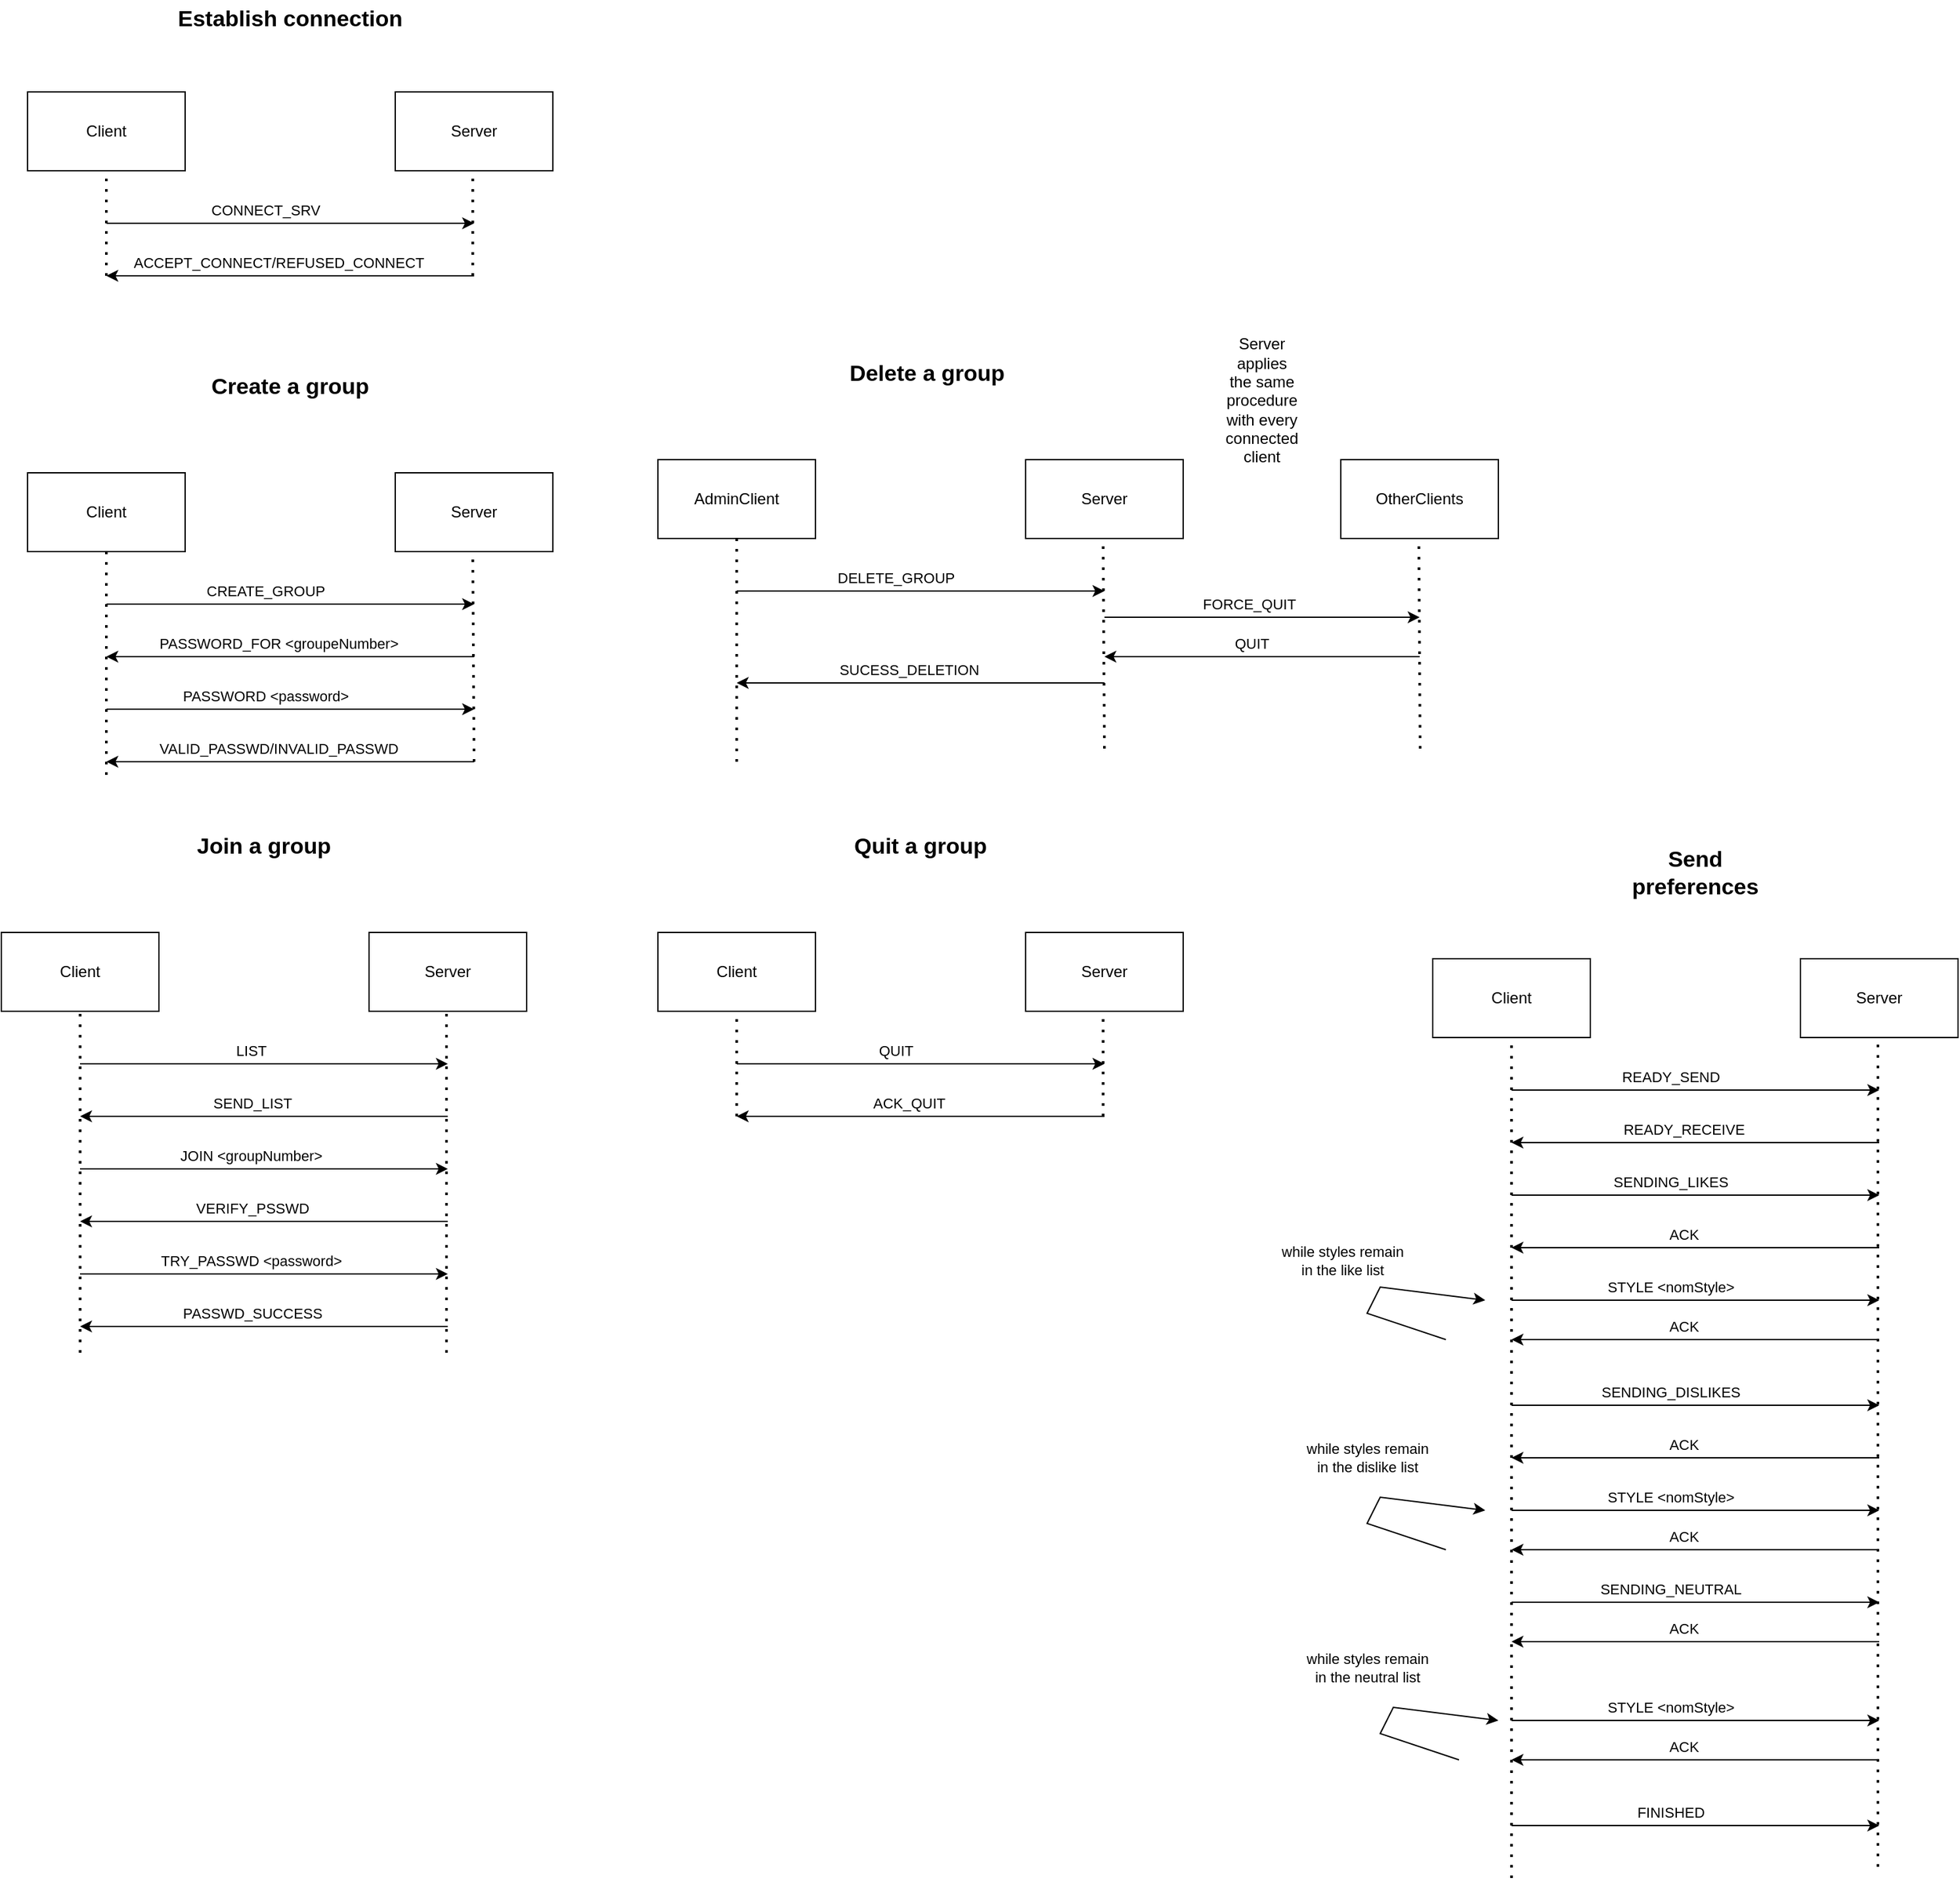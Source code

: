 <mxfile version="22.1.21" type="device">
  <diagram name="Page-1" id="TqQmp37XscL94sLXgx72">
    <mxGraphModel dx="940" dy="506" grid="1" gridSize="10" guides="1" tooltips="1" connect="1" arrows="1" fold="1" page="1" pageScale="1" pageWidth="850" pageHeight="1100" math="0" shadow="0">
      <root>
        <mxCell id="0" />
        <mxCell id="1" parent="0" />
        <mxCell id="dlKroHkG1yGBnzYFyCPW-1" value="Client" style="rounded=0;whiteSpace=wrap;html=1;" parent="1" vertex="1">
          <mxGeometry x="140" y="90" width="120" height="60" as="geometry" />
        </mxCell>
        <mxCell id="dlKroHkG1yGBnzYFyCPW-2" value="Server" style="rounded=0;whiteSpace=wrap;html=1;" parent="1" vertex="1">
          <mxGeometry x="420" y="90" width="120" height="60" as="geometry" />
        </mxCell>
        <mxCell id="dlKroHkG1yGBnzYFyCPW-3" value="" style="endArrow=none;dashed=1;html=1;dashPattern=1 3;strokeWidth=2;rounded=0;entryX=0.5;entryY=1;entryDx=0;entryDy=0;" parent="1" edge="1">
          <mxGeometry width="50" height="50" relative="1" as="geometry">
            <mxPoint x="479" y="230" as="sourcePoint" />
            <mxPoint x="479" y="150" as="targetPoint" />
          </mxGeometry>
        </mxCell>
        <mxCell id="dlKroHkG1yGBnzYFyCPW-4" value="" style="endArrow=none;dashed=1;html=1;dashPattern=1 3;strokeWidth=2;rounded=0;entryX=0.5;entryY=1;entryDx=0;entryDy=0;" parent="1" edge="1">
          <mxGeometry width="50" height="50" relative="1" as="geometry">
            <mxPoint x="200" y="230" as="sourcePoint" />
            <mxPoint x="200" y="150" as="targetPoint" />
          </mxGeometry>
        </mxCell>
        <mxCell id="dlKroHkG1yGBnzYFyCPW-7" value="" style="endArrow=classic;html=1;rounded=0;" parent="1" edge="1">
          <mxGeometry width="50" height="50" relative="1" as="geometry">
            <mxPoint x="200" y="190" as="sourcePoint" />
            <mxPoint x="480" y="190" as="targetPoint" />
          </mxGeometry>
        </mxCell>
        <mxCell id="dlKroHkG1yGBnzYFyCPW-8" value="CONNECT_SRV" style="edgeLabel;html=1;align=center;verticalAlign=middle;resizable=0;points=[];" parent="dlKroHkG1yGBnzYFyCPW-7" vertex="1" connectable="0">
          <mxGeometry x="-0.137" y="3" relative="1" as="geometry">
            <mxPoint y="-7" as="offset" />
          </mxGeometry>
        </mxCell>
        <mxCell id="dlKroHkG1yGBnzYFyCPW-9" value="" style="endArrow=classic;html=1;rounded=0;" parent="1" edge="1">
          <mxGeometry width="50" height="50" relative="1" as="geometry">
            <mxPoint x="480" y="230" as="sourcePoint" />
            <mxPoint x="200" y="230" as="targetPoint" />
          </mxGeometry>
        </mxCell>
        <mxCell id="dlKroHkG1yGBnzYFyCPW-10" value="ACCEPT_CONNECT/REFUSED_CONNECT" style="edgeLabel;html=1;align=center;verticalAlign=middle;resizable=0;points=[];" parent="dlKroHkG1yGBnzYFyCPW-9" vertex="1" connectable="0">
          <mxGeometry x="0.068" relative="1" as="geometry">
            <mxPoint y="-10" as="offset" />
          </mxGeometry>
        </mxCell>
        <mxCell id="dlKroHkG1yGBnzYFyCPW-24" value="&lt;b&gt;&lt;font style=&quot;font-size: 17px;&quot;&gt;Establish connection&lt;/font&gt;&lt;/b&gt;" style="text;html=1;strokeColor=none;fillColor=none;align=center;verticalAlign=middle;whiteSpace=wrap;rounded=0;" parent="1" vertex="1">
          <mxGeometry x="250" y="20" width="180" height="30" as="geometry" />
        </mxCell>
        <mxCell id="dlKroHkG1yGBnzYFyCPW-25" value="Client" style="rounded=0;whiteSpace=wrap;html=1;" parent="1" vertex="1">
          <mxGeometry x="140" y="380" width="120" height="60" as="geometry" />
        </mxCell>
        <mxCell id="dlKroHkG1yGBnzYFyCPW-26" value="Server" style="rounded=0;whiteSpace=wrap;html=1;" parent="1" vertex="1">
          <mxGeometry x="420" y="380" width="120" height="60" as="geometry" />
        </mxCell>
        <mxCell id="dlKroHkG1yGBnzYFyCPW-27" value="" style="endArrow=none;dashed=1;html=1;dashPattern=1 3;strokeWidth=2;rounded=0;entryX=0.5;entryY=1;entryDx=0;entryDy=0;" parent="1" edge="1">
          <mxGeometry width="50" height="50" relative="1" as="geometry">
            <mxPoint x="480" y="600" as="sourcePoint" />
            <mxPoint x="479" y="440" as="targetPoint" />
          </mxGeometry>
        </mxCell>
        <mxCell id="dlKroHkG1yGBnzYFyCPW-28" value="" style="endArrow=none;dashed=1;html=1;dashPattern=1 3;strokeWidth=2;rounded=0;entryX=0.5;entryY=1;entryDx=0;entryDy=0;" parent="1" edge="1">
          <mxGeometry width="50" height="50" relative="1" as="geometry">
            <mxPoint x="200" y="610" as="sourcePoint" />
            <mxPoint x="200" y="440" as="targetPoint" />
          </mxGeometry>
        </mxCell>
        <mxCell id="dlKroHkG1yGBnzYFyCPW-29" value="" style="endArrow=classic;html=1;rounded=0;" parent="1" edge="1">
          <mxGeometry width="50" height="50" relative="1" as="geometry">
            <mxPoint x="200" y="480" as="sourcePoint" />
            <mxPoint x="480" y="480" as="targetPoint" />
          </mxGeometry>
        </mxCell>
        <mxCell id="dlKroHkG1yGBnzYFyCPW-30" value="CREATE_GROUP" style="edgeLabel;html=1;align=center;verticalAlign=middle;resizable=0;points=[];" parent="dlKroHkG1yGBnzYFyCPW-29" vertex="1" connectable="0">
          <mxGeometry x="-0.137" y="3" relative="1" as="geometry">
            <mxPoint y="-7" as="offset" />
          </mxGeometry>
        </mxCell>
        <mxCell id="dlKroHkG1yGBnzYFyCPW-31" value="" style="endArrow=classic;html=1;rounded=0;" parent="1" edge="1">
          <mxGeometry width="50" height="50" relative="1" as="geometry">
            <mxPoint x="480" y="520" as="sourcePoint" />
            <mxPoint x="200" y="520" as="targetPoint" />
          </mxGeometry>
        </mxCell>
        <mxCell id="dlKroHkG1yGBnzYFyCPW-32" value="PASSWORD_FOR &amp;lt;groupeNumber&amp;gt;" style="edgeLabel;html=1;align=center;verticalAlign=middle;resizable=0;points=[];" parent="dlKroHkG1yGBnzYFyCPW-31" vertex="1" connectable="0">
          <mxGeometry x="0.068" relative="1" as="geometry">
            <mxPoint y="-10" as="offset" />
          </mxGeometry>
        </mxCell>
        <mxCell id="dlKroHkG1yGBnzYFyCPW-33" value="&lt;span style=&quot;font-size: 17px;&quot;&gt;&lt;b&gt;Create a group&lt;/b&gt;&lt;/span&gt;" style="text;html=1;strokeColor=none;fillColor=none;align=center;verticalAlign=middle;whiteSpace=wrap;rounded=0;" parent="1" vertex="1">
          <mxGeometry x="270" y="300" width="140" height="30" as="geometry" />
        </mxCell>
        <mxCell id="dlKroHkG1yGBnzYFyCPW-34" value="" style="endArrow=classic;html=1;rounded=0;" parent="1" edge="1">
          <mxGeometry width="50" height="50" relative="1" as="geometry">
            <mxPoint x="200" y="560" as="sourcePoint" />
            <mxPoint x="480" y="560" as="targetPoint" />
          </mxGeometry>
        </mxCell>
        <mxCell id="dlKroHkG1yGBnzYFyCPW-35" value="PASSWORD &amp;lt;password&amp;gt;" style="edgeLabel;html=1;align=center;verticalAlign=middle;resizable=0;points=[];" parent="dlKroHkG1yGBnzYFyCPW-34" vertex="1" connectable="0">
          <mxGeometry x="-0.137" y="3" relative="1" as="geometry">
            <mxPoint y="-7" as="offset" />
          </mxGeometry>
        </mxCell>
        <mxCell id="dlKroHkG1yGBnzYFyCPW-36" value="" style="endArrow=classic;html=1;rounded=0;" parent="1" edge="1">
          <mxGeometry width="50" height="50" relative="1" as="geometry">
            <mxPoint x="480" y="600" as="sourcePoint" />
            <mxPoint x="200" y="600" as="targetPoint" />
          </mxGeometry>
        </mxCell>
        <mxCell id="dlKroHkG1yGBnzYFyCPW-37" value="VALID_PASSWD/INVALID_PASSWD" style="edgeLabel;html=1;align=center;verticalAlign=middle;resizable=0;points=[];" parent="dlKroHkG1yGBnzYFyCPW-36" vertex="1" connectable="0">
          <mxGeometry x="0.068" relative="1" as="geometry">
            <mxPoint y="-10" as="offset" />
          </mxGeometry>
        </mxCell>
        <mxCell id="dlKroHkG1yGBnzYFyCPW-42" value="&lt;span style=&quot;font-size: 17px;&quot;&gt;&lt;b&gt;Delete a group&lt;/b&gt;&lt;/span&gt;" style="text;html=1;strokeColor=none;fillColor=none;align=center;verticalAlign=middle;whiteSpace=wrap;rounded=0;" parent="1" vertex="1">
          <mxGeometry x="760" y="290" width="130" height="30" as="geometry" />
        </mxCell>
        <mxCell id="dlKroHkG1yGBnzYFyCPW-43" value="AdminClient" style="rounded=0;whiteSpace=wrap;html=1;" parent="1" vertex="1">
          <mxGeometry x="620" y="370" width="120" height="60" as="geometry" />
        </mxCell>
        <mxCell id="dlKroHkG1yGBnzYFyCPW-44" value="Server" style="rounded=0;whiteSpace=wrap;html=1;" parent="1" vertex="1">
          <mxGeometry x="900" y="370" width="120" height="60" as="geometry" />
        </mxCell>
        <mxCell id="dlKroHkG1yGBnzYFyCPW-45" value="" style="endArrow=none;dashed=1;html=1;dashPattern=1 3;strokeWidth=2;rounded=0;entryX=0.5;entryY=1;entryDx=0;entryDy=0;" parent="1" edge="1">
          <mxGeometry width="50" height="50" relative="1" as="geometry">
            <mxPoint x="960" y="590" as="sourcePoint" />
            <mxPoint x="959" y="430" as="targetPoint" />
          </mxGeometry>
        </mxCell>
        <mxCell id="dlKroHkG1yGBnzYFyCPW-46" value="" style="endArrow=none;dashed=1;html=1;dashPattern=1 3;strokeWidth=2;rounded=0;entryX=0.5;entryY=1;entryDx=0;entryDy=0;" parent="1" edge="1">
          <mxGeometry width="50" height="50" relative="1" as="geometry">
            <mxPoint x="680" y="600" as="sourcePoint" />
            <mxPoint x="680" y="430" as="targetPoint" />
          </mxGeometry>
        </mxCell>
        <mxCell id="dlKroHkG1yGBnzYFyCPW-47" value="" style="endArrow=classic;html=1;rounded=0;" parent="1" edge="1">
          <mxGeometry width="50" height="50" relative="1" as="geometry">
            <mxPoint x="680" y="470" as="sourcePoint" />
            <mxPoint x="960" y="470" as="targetPoint" />
          </mxGeometry>
        </mxCell>
        <mxCell id="dlKroHkG1yGBnzYFyCPW-48" value="DELETE_GROUP" style="edgeLabel;html=1;align=center;verticalAlign=middle;resizable=0;points=[];" parent="dlKroHkG1yGBnzYFyCPW-47" vertex="1" connectable="0">
          <mxGeometry x="-0.137" y="3" relative="1" as="geometry">
            <mxPoint y="-7" as="offset" />
          </mxGeometry>
        </mxCell>
        <mxCell id="dlKroHkG1yGBnzYFyCPW-49" value="" style="endArrow=classic;html=1;rounded=0;" parent="1" edge="1">
          <mxGeometry width="50" height="50" relative="1" as="geometry">
            <mxPoint x="960" y="540" as="sourcePoint" />
            <mxPoint x="680" y="540" as="targetPoint" />
          </mxGeometry>
        </mxCell>
        <mxCell id="dlKroHkG1yGBnzYFyCPW-50" value="SUCESS_DELETION" style="edgeLabel;html=1;align=center;verticalAlign=middle;resizable=0;points=[];" parent="dlKroHkG1yGBnzYFyCPW-49" vertex="1" connectable="0">
          <mxGeometry x="0.068" relative="1" as="geometry">
            <mxPoint y="-10" as="offset" />
          </mxGeometry>
        </mxCell>
        <mxCell id="dlKroHkG1yGBnzYFyCPW-55" value="OtherClients" style="rounded=0;whiteSpace=wrap;html=1;" parent="1" vertex="1">
          <mxGeometry x="1140" y="370" width="120" height="60" as="geometry" />
        </mxCell>
        <mxCell id="dlKroHkG1yGBnzYFyCPW-56" value="" style="endArrow=classic;html=1;rounded=0;" parent="1" edge="1">
          <mxGeometry width="50" height="50" relative="1" as="geometry">
            <mxPoint x="960" y="490" as="sourcePoint" />
            <mxPoint x="1200" y="490" as="targetPoint" />
          </mxGeometry>
        </mxCell>
        <mxCell id="dlKroHkG1yGBnzYFyCPW-57" value="FORCE_QUIT" style="edgeLabel;html=1;align=center;verticalAlign=middle;resizable=0;points=[];" parent="dlKroHkG1yGBnzYFyCPW-56" vertex="1" connectable="0">
          <mxGeometry x="-0.137" y="3" relative="1" as="geometry">
            <mxPoint x="6" y="-7" as="offset" />
          </mxGeometry>
        </mxCell>
        <mxCell id="dlKroHkG1yGBnzYFyCPW-58" value="" style="endArrow=none;dashed=1;html=1;dashPattern=1 3;strokeWidth=2;rounded=0;entryX=0.5;entryY=1;entryDx=0;entryDy=0;" parent="1" edge="1">
          <mxGeometry width="50" height="50" relative="1" as="geometry">
            <mxPoint x="1200.41" y="590" as="sourcePoint" />
            <mxPoint x="1199.41" y="430" as="targetPoint" />
          </mxGeometry>
        </mxCell>
        <mxCell id="dlKroHkG1yGBnzYFyCPW-59" value="Server applies the same procedure with every connected client" style="text;html=1;strokeColor=none;fillColor=none;align=center;verticalAlign=middle;whiteSpace=wrap;rounded=0;" parent="1" vertex="1">
          <mxGeometry x="1050" y="310" width="60" height="30" as="geometry" />
        </mxCell>
        <mxCell id="dlKroHkG1yGBnzYFyCPW-60" value="" style="endArrow=classic;html=1;rounded=0;" parent="1" edge="1">
          <mxGeometry width="50" height="50" relative="1" as="geometry">
            <mxPoint x="1200" y="520" as="sourcePoint" />
            <mxPoint x="960" y="520" as="targetPoint" />
          </mxGeometry>
        </mxCell>
        <mxCell id="dlKroHkG1yGBnzYFyCPW-61" value="QUIT" style="edgeLabel;html=1;align=center;verticalAlign=middle;resizable=0;points=[];" parent="dlKroHkG1yGBnzYFyCPW-60" vertex="1" connectable="0">
          <mxGeometry x="0.068" relative="1" as="geometry">
            <mxPoint y="-10" as="offset" />
          </mxGeometry>
        </mxCell>
        <mxCell id="TttNIth37TRzaQh2t6SW-1" value="Client" style="rounded=0;whiteSpace=wrap;html=1;" parent="1" vertex="1">
          <mxGeometry x="120" y="730" width="120" height="60" as="geometry" />
        </mxCell>
        <mxCell id="TttNIth37TRzaQh2t6SW-2" value="Server" style="rounded=0;whiteSpace=wrap;html=1;" parent="1" vertex="1">
          <mxGeometry x="400" y="730" width="120" height="60" as="geometry" />
        </mxCell>
        <mxCell id="TttNIth37TRzaQh2t6SW-3" value="" style="endArrow=none;dashed=1;html=1;dashPattern=1 3;strokeWidth=2;rounded=0;entryX=0.5;entryY=1;entryDx=0;entryDy=0;" parent="1" edge="1">
          <mxGeometry width="50" height="50" relative="1" as="geometry">
            <mxPoint x="459" y="1050" as="sourcePoint" />
            <mxPoint x="459" y="790" as="targetPoint" />
          </mxGeometry>
        </mxCell>
        <mxCell id="TttNIth37TRzaQh2t6SW-4" value="" style="endArrow=none;dashed=1;html=1;dashPattern=1 3;strokeWidth=2;rounded=0;entryX=0.5;entryY=1;entryDx=0;entryDy=0;" parent="1" edge="1">
          <mxGeometry width="50" height="50" relative="1" as="geometry">
            <mxPoint x="180" y="1050" as="sourcePoint" />
            <mxPoint x="180" y="790" as="targetPoint" />
          </mxGeometry>
        </mxCell>
        <mxCell id="TttNIth37TRzaQh2t6SW-5" value="" style="endArrow=classic;html=1;rounded=0;" parent="1" edge="1">
          <mxGeometry width="50" height="50" relative="1" as="geometry">
            <mxPoint x="180" y="830" as="sourcePoint" />
            <mxPoint x="460" y="830" as="targetPoint" />
          </mxGeometry>
        </mxCell>
        <mxCell id="TttNIth37TRzaQh2t6SW-6" value="LIST" style="edgeLabel;html=1;align=center;verticalAlign=middle;resizable=0;points=[];" parent="TttNIth37TRzaQh2t6SW-5" vertex="1" connectable="0">
          <mxGeometry x="-0.137" y="3" relative="1" as="geometry">
            <mxPoint x="9" y="-7" as="offset" />
          </mxGeometry>
        </mxCell>
        <mxCell id="TttNIth37TRzaQh2t6SW-7" value="" style="endArrow=classic;html=1;rounded=0;" parent="1" edge="1">
          <mxGeometry width="50" height="50" relative="1" as="geometry">
            <mxPoint x="460" y="870" as="sourcePoint" />
            <mxPoint x="180" y="870" as="targetPoint" />
          </mxGeometry>
        </mxCell>
        <mxCell id="TttNIth37TRzaQh2t6SW-8" value="SEND_LIST" style="edgeLabel;html=1;align=center;verticalAlign=middle;resizable=0;points=[];" parent="TttNIth37TRzaQh2t6SW-7" vertex="1" connectable="0">
          <mxGeometry x="0.068" relative="1" as="geometry">
            <mxPoint y="-10" as="offset" />
          </mxGeometry>
        </mxCell>
        <mxCell id="TttNIth37TRzaQh2t6SW-9" value="&lt;span style=&quot;font-size: 17px;&quot;&gt;&lt;b&gt;Join a group&lt;/b&gt;&lt;/span&gt;" style="text;html=1;strokeColor=none;fillColor=none;align=center;verticalAlign=middle;whiteSpace=wrap;rounded=0;" parent="1" vertex="1">
          <mxGeometry x="250" y="650" width="140" height="30" as="geometry" />
        </mxCell>
        <mxCell id="TttNIth37TRzaQh2t6SW-14" value="" style="endArrow=classic;html=1;rounded=0;" parent="1" edge="1">
          <mxGeometry width="50" height="50" relative="1" as="geometry">
            <mxPoint x="180" y="910" as="sourcePoint" />
            <mxPoint x="460" y="910" as="targetPoint" />
          </mxGeometry>
        </mxCell>
        <mxCell id="TttNIth37TRzaQh2t6SW-15" value="JOIN &amp;lt;groupNumber&amp;gt;" style="edgeLabel;html=1;align=center;verticalAlign=middle;resizable=0;points=[];" parent="TttNIth37TRzaQh2t6SW-14" vertex="1" connectable="0">
          <mxGeometry x="-0.137" y="3" relative="1" as="geometry">
            <mxPoint x="9" y="-7" as="offset" />
          </mxGeometry>
        </mxCell>
        <mxCell id="TttNIth37TRzaQh2t6SW-16" value="" style="endArrow=classic;html=1;rounded=0;" parent="1" edge="1">
          <mxGeometry width="50" height="50" relative="1" as="geometry">
            <mxPoint x="460" y="950" as="sourcePoint" />
            <mxPoint x="180" y="950" as="targetPoint" />
          </mxGeometry>
        </mxCell>
        <mxCell id="TttNIth37TRzaQh2t6SW-17" value="VERIFY_PSSWD" style="edgeLabel;html=1;align=center;verticalAlign=middle;resizable=0;points=[];" parent="TttNIth37TRzaQh2t6SW-16" vertex="1" connectable="0">
          <mxGeometry x="0.068" relative="1" as="geometry">
            <mxPoint y="-10" as="offset" />
          </mxGeometry>
        </mxCell>
        <mxCell id="TttNIth37TRzaQh2t6SW-18" value="" style="endArrow=classic;html=1;rounded=0;" parent="1" edge="1">
          <mxGeometry width="50" height="50" relative="1" as="geometry">
            <mxPoint x="180" y="990" as="sourcePoint" />
            <mxPoint x="460" y="990" as="targetPoint" />
          </mxGeometry>
        </mxCell>
        <mxCell id="TttNIth37TRzaQh2t6SW-19" value="TRY_PASSWD &amp;lt;password&amp;gt;" style="edgeLabel;html=1;align=center;verticalAlign=middle;resizable=0;points=[];" parent="TttNIth37TRzaQh2t6SW-18" vertex="1" connectable="0">
          <mxGeometry x="-0.137" y="3" relative="1" as="geometry">
            <mxPoint x="9" y="-7" as="offset" />
          </mxGeometry>
        </mxCell>
        <mxCell id="TttNIth37TRzaQh2t6SW-20" value="" style="endArrow=classic;html=1;rounded=0;" parent="1" edge="1">
          <mxGeometry width="50" height="50" relative="1" as="geometry">
            <mxPoint x="460" y="1030" as="sourcePoint" />
            <mxPoint x="180" y="1030" as="targetPoint" />
          </mxGeometry>
        </mxCell>
        <mxCell id="TttNIth37TRzaQh2t6SW-21" value="PASSWD_SUCCESS" style="edgeLabel;html=1;align=center;verticalAlign=middle;resizable=0;points=[];" parent="TttNIth37TRzaQh2t6SW-20" vertex="1" connectable="0">
          <mxGeometry x="0.068" relative="1" as="geometry">
            <mxPoint y="-10" as="offset" />
          </mxGeometry>
        </mxCell>
        <mxCell id="TttNIth37TRzaQh2t6SW-22" value="&lt;span style=&quot;font-size: 17px;&quot;&gt;&lt;b&gt;Quit a group&lt;/b&gt;&lt;/span&gt;" style="text;html=1;strokeColor=none;fillColor=none;align=center;verticalAlign=middle;whiteSpace=wrap;rounded=0;" parent="1" vertex="1">
          <mxGeometry x="750" y="650" width="140" height="30" as="geometry" />
        </mxCell>
        <mxCell id="TttNIth37TRzaQh2t6SW-24" value="Client" style="rounded=0;whiteSpace=wrap;html=1;" parent="1" vertex="1">
          <mxGeometry x="620" y="730" width="120" height="60" as="geometry" />
        </mxCell>
        <mxCell id="TttNIth37TRzaQh2t6SW-25" value="Server" style="rounded=0;whiteSpace=wrap;html=1;" parent="1" vertex="1">
          <mxGeometry x="900" y="730" width="120" height="60" as="geometry" />
        </mxCell>
        <mxCell id="TttNIth37TRzaQh2t6SW-26" value="" style="endArrow=none;dashed=1;html=1;dashPattern=1 3;strokeWidth=2;rounded=0;entryX=0.5;entryY=1;entryDx=0;entryDy=0;" parent="1" edge="1">
          <mxGeometry width="50" height="50" relative="1" as="geometry">
            <mxPoint x="959" y="870" as="sourcePoint" />
            <mxPoint x="959" y="790" as="targetPoint" />
          </mxGeometry>
        </mxCell>
        <mxCell id="TttNIth37TRzaQh2t6SW-27" value="" style="endArrow=none;dashed=1;html=1;dashPattern=1 3;strokeWidth=2;rounded=0;entryX=0.5;entryY=1;entryDx=0;entryDy=0;" parent="1" edge="1">
          <mxGeometry width="50" height="50" relative="1" as="geometry">
            <mxPoint x="680" y="870" as="sourcePoint" />
            <mxPoint x="680" y="790" as="targetPoint" />
          </mxGeometry>
        </mxCell>
        <mxCell id="TttNIth37TRzaQh2t6SW-28" value="" style="endArrow=classic;html=1;rounded=0;" parent="1" edge="1">
          <mxGeometry width="50" height="50" relative="1" as="geometry">
            <mxPoint x="680" y="830" as="sourcePoint" />
            <mxPoint x="960" y="830" as="targetPoint" />
          </mxGeometry>
        </mxCell>
        <mxCell id="TttNIth37TRzaQh2t6SW-29" value="QUIT" style="edgeLabel;html=1;align=center;verticalAlign=middle;resizable=0;points=[];" parent="TttNIth37TRzaQh2t6SW-28" vertex="1" connectable="0">
          <mxGeometry x="-0.137" y="3" relative="1" as="geometry">
            <mxPoint y="-7" as="offset" />
          </mxGeometry>
        </mxCell>
        <mxCell id="TttNIth37TRzaQh2t6SW-30" value="" style="endArrow=classic;html=1;rounded=0;" parent="1" edge="1">
          <mxGeometry width="50" height="50" relative="1" as="geometry">
            <mxPoint x="960" y="870" as="sourcePoint" />
            <mxPoint x="680" y="870" as="targetPoint" />
          </mxGeometry>
        </mxCell>
        <mxCell id="TttNIth37TRzaQh2t6SW-31" value="ACK_QUIT" style="edgeLabel;html=1;align=center;verticalAlign=middle;resizable=0;points=[];" parent="TttNIth37TRzaQh2t6SW-30" vertex="1" connectable="0">
          <mxGeometry x="0.068" relative="1" as="geometry">
            <mxPoint y="-10" as="offset" />
          </mxGeometry>
        </mxCell>
        <mxCell id="y4ZHhCzK0VizVthK8rWc-1" value="&lt;span style=&quot;font-size: 17px;&quot;&gt;&lt;b&gt;Send preferences&lt;/b&gt;&lt;/span&gt;" style="text;html=1;strokeColor=none;fillColor=none;align=center;verticalAlign=middle;whiteSpace=wrap;rounded=0;" parent="1" vertex="1">
          <mxGeometry x="1340" y="670" width="140" height="30" as="geometry" />
        </mxCell>
        <mxCell id="y4ZHhCzK0VizVthK8rWc-2" value="Client" style="rounded=0;whiteSpace=wrap;html=1;" parent="1" vertex="1">
          <mxGeometry x="1210" y="750" width="120" height="60" as="geometry" />
        </mxCell>
        <mxCell id="y4ZHhCzK0VizVthK8rWc-3" value="Server" style="rounded=0;whiteSpace=wrap;html=1;" parent="1" vertex="1">
          <mxGeometry x="1490" y="750" width="120" height="60" as="geometry" />
        </mxCell>
        <mxCell id="y4ZHhCzK0VizVthK8rWc-4" value="" style="endArrow=none;dashed=1;html=1;dashPattern=1 3;strokeWidth=2;rounded=0;entryX=0.5;entryY=1;entryDx=0;entryDy=0;" parent="1" edge="1">
          <mxGeometry width="50" height="50" relative="1" as="geometry">
            <mxPoint x="1549" y="1441.333" as="sourcePoint" />
            <mxPoint x="1549" y="810" as="targetPoint" />
          </mxGeometry>
        </mxCell>
        <mxCell id="y4ZHhCzK0VizVthK8rWc-5" value="" style="endArrow=none;dashed=1;html=1;dashPattern=1 3;strokeWidth=2;rounded=0;entryX=0.5;entryY=1;entryDx=0;entryDy=0;" parent="1" edge="1">
          <mxGeometry width="50" height="50" relative="1" as="geometry">
            <mxPoint x="1270" y="1450" as="sourcePoint" />
            <mxPoint x="1270" y="810" as="targetPoint" />
          </mxGeometry>
        </mxCell>
        <mxCell id="y4ZHhCzK0VizVthK8rWc-6" value="" style="endArrow=classic;html=1;rounded=0;" parent="1" edge="1">
          <mxGeometry width="50" height="50" relative="1" as="geometry">
            <mxPoint x="1270" y="850" as="sourcePoint" />
            <mxPoint x="1550" y="850" as="targetPoint" />
          </mxGeometry>
        </mxCell>
        <mxCell id="y4ZHhCzK0VizVthK8rWc-7" value="READY_SEND" style="edgeLabel;html=1;align=center;verticalAlign=middle;resizable=0;points=[];" parent="y4ZHhCzK0VizVthK8rWc-6" vertex="1" connectable="0">
          <mxGeometry x="-0.137" y="3" relative="1" as="geometry">
            <mxPoint y="-7" as="offset" />
          </mxGeometry>
        </mxCell>
        <mxCell id="y4ZHhCzK0VizVthK8rWc-8" value="" style="endArrow=classic;html=1;rounded=0;" parent="1" edge="1">
          <mxGeometry width="50" height="50" relative="1" as="geometry">
            <mxPoint x="1550" y="890" as="sourcePoint" />
            <mxPoint x="1270" y="890" as="targetPoint" />
          </mxGeometry>
        </mxCell>
        <mxCell id="y4ZHhCzK0VizVthK8rWc-9" value="READY_RECEIVE" style="edgeLabel;html=1;align=center;verticalAlign=middle;resizable=0;points=[];" parent="y4ZHhCzK0VizVthK8rWc-8" vertex="1" connectable="0">
          <mxGeometry x="0.068" relative="1" as="geometry">
            <mxPoint y="-10" as="offset" />
          </mxGeometry>
        </mxCell>
        <mxCell id="y4ZHhCzK0VizVthK8rWc-10" value="" style="endArrow=classic;html=1;rounded=0;" parent="1" edge="1">
          <mxGeometry width="50" height="50" relative="1" as="geometry">
            <mxPoint x="1270" y="930" as="sourcePoint" />
            <mxPoint x="1550" y="930" as="targetPoint" />
          </mxGeometry>
        </mxCell>
        <mxCell id="y4ZHhCzK0VizVthK8rWc-11" value="SENDING_LIKES" style="edgeLabel;html=1;align=center;verticalAlign=middle;resizable=0;points=[];" parent="y4ZHhCzK0VizVthK8rWc-10" vertex="1" connectable="0">
          <mxGeometry x="-0.137" y="3" relative="1" as="geometry">
            <mxPoint y="-7" as="offset" />
          </mxGeometry>
        </mxCell>
        <mxCell id="y4ZHhCzK0VizVthK8rWc-12" value="" style="endArrow=classic;html=1;rounded=0;" parent="1" edge="1">
          <mxGeometry width="50" height="50" relative="1" as="geometry">
            <mxPoint x="1550" y="970" as="sourcePoint" />
            <mxPoint x="1270" y="970" as="targetPoint" />
          </mxGeometry>
        </mxCell>
        <mxCell id="y4ZHhCzK0VizVthK8rWc-13" value="ACK" style="edgeLabel;html=1;align=center;verticalAlign=middle;resizable=0;points=[];" parent="y4ZHhCzK0VizVthK8rWc-12" vertex="1" connectable="0">
          <mxGeometry x="0.068" relative="1" as="geometry">
            <mxPoint y="-10" as="offset" />
          </mxGeometry>
        </mxCell>
        <mxCell id="y4ZHhCzK0VizVthK8rWc-14" value="" style="endArrow=classic;html=1;rounded=0;" parent="1" edge="1">
          <mxGeometry width="50" height="50" relative="1" as="geometry">
            <mxPoint x="1270" y="1010" as="sourcePoint" />
            <mxPoint x="1550" y="1010" as="targetPoint" />
          </mxGeometry>
        </mxCell>
        <mxCell id="y4ZHhCzK0VizVthK8rWc-15" value="STYLE &amp;lt;nomStyle&amp;gt;" style="edgeLabel;html=1;align=center;verticalAlign=middle;resizable=0;points=[];" parent="y4ZHhCzK0VizVthK8rWc-14" vertex="1" connectable="0">
          <mxGeometry x="-0.137" y="3" relative="1" as="geometry">
            <mxPoint y="-7" as="offset" />
          </mxGeometry>
        </mxCell>
        <mxCell id="y4ZHhCzK0VizVthK8rWc-16" value="" style="endArrow=classic;html=1;rounded=0;" parent="1" edge="1">
          <mxGeometry width="50" height="50" relative="1" as="geometry">
            <mxPoint x="1550" y="1040" as="sourcePoint" />
            <mxPoint x="1270" y="1040" as="targetPoint" />
          </mxGeometry>
        </mxCell>
        <mxCell id="y4ZHhCzK0VizVthK8rWc-17" value="ACK" style="edgeLabel;html=1;align=center;verticalAlign=middle;resizable=0;points=[];" parent="y4ZHhCzK0VizVthK8rWc-16" vertex="1" connectable="0">
          <mxGeometry x="0.068" relative="1" as="geometry">
            <mxPoint y="-10" as="offset" />
          </mxGeometry>
        </mxCell>
        <mxCell id="y4ZHhCzK0VizVthK8rWc-18" value="" style="endArrow=classic;html=1;rounded=0;" parent="1" edge="1">
          <mxGeometry width="50" height="50" relative="1" as="geometry">
            <mxPoint x="1220" y="1040" as="sourcePoint" />
            <mxPoint x="1250" y="1010" as="targetPoint" />
            <Array as="points">
              <mxPoint x="1160" y="1020" />
              <mxPoint x="1170" y="1000" />
            </Array>
          </mxGeometry>
        </mxCell>
        <mxCell id="AgUG6jtJD3DK0dnjVH5b-1" value="while styles remain&lt;br&gt;in the like list" style="edgeLabel;html=1;align=center;verticalAlign=middle;resizable=0;points=[];" vertex="1" connectable="0" parent="y4ZHhCzK0VizVthK8rWc-18">
          <mxGeometry x="-0.068" y="2" relative="1" as="geometry">
            <mxPoint x="-24" y="-27" as="offset" />
          </mxGeometry>
        </mxCell>
        <mxCell id="y4ZHhCzK0VizVthK8rWc-19" value="" style="endArrow=classic;html=1;rounded=0;" parent="1" edge="1">
          <mxGeometry width="50" height="50" relative="1" as="geometry">
            <mxPoint x="1270" y="1090" as="sourcePoint" />
            <mxPoint x="1550" y="1090" as="targetPoint" />
          </mxGeometry>
        </mxCell>
        <mxCell id="y4ZHhCzK0VizVthK8rWc-20" value="SENDING_DISLIKES" style="edgeLabel;html=1;align=center;verticalAlign=middle;resizable=0;points=[];" parent="y4ZHhCzK0VizVthK8rWc-19" vertex="1" connectable="0">
          <mxGeometry x="-0.137" y="3" relative="1" as="geometry">
            <mxPoint y="-7" as="offset" />
          </mxGeometry>
        </mxCell>
        <mxCell id="y4ZHhCzK0VizVthK8rWc-21" value="" style="endArrow=classic;html=1;rounded=0;" parent="1" edge="1">
          <mxGeometry width="50" height="50" relative="1" as="geometry">
            <mxPoint x="1550" y="1130" as="sourcePoint" />
            <mxPoint x="1270" y="1130" as="targetPoint" />
          </mxGeometry>
        </mxCell>
        <mxCell id="y4ZHhCzK0VizVthK8rWc-22" value="ACK" style="edgeLabel;html=1;align=center;verticalAlign=middle;resizable=0;points=[];" parent="y4ZHhCzK0VizVthK8rWc-21" vertex="1" connectable="0">
          <mxGeometry x="0.068" relative="1" as="geometry">
            <mxPoint y="-10" as="offset" />
          </mxGeometry>
        </mxCell>
        <mxCell id="y4ZHhCzK0VizVthK8rWc-23" value="" style="endArrow=classic;html=1;rounded=0;" parent="1" edge="1">
          <mxGeometry width="50" height="50" relative="1" as="geometry">
            <mxPoint x="1270" y="1170" as="sourcePoint" />
            <mxPoint x="1550" y="1170" as="targetPoint" />
          </mxGeometry>
        </mxCell>
        <mxCell id="y4ZHhCzK0VizVthK8rWc-24" value="STYLE &amp;lt;nomStyle&amp;gt;" style="edgeLabel;html=1;align=center;verticalAlign=middle;resizable=0;points=[];" parent="y4ZHhCzK0VizVthK8rWc-23" vertex="1" connectable="0">
          <mxGeometry x="-0.137" y="3" relative="1" as="geometry">
            <mxPoint y="-7" as="offset" />
          </mxGeometry>
        </mxCell>
        <mxCell id="y4ZHhCzK0VizVthK8rWc-25" value="" style="endArrow=classic;html=1;rounded=0;" parent="1" edge="1">
          <mxGeometry width="50" height="50" relative="1" as="geometry">
            <mxPoint x="1550" y="1200" as="sourcePoint" />
            <mxPoint x="1270" y="1200" as="targetPoint" />
          </mxGeometry>
        </mxCell>
        <mxCell id="y4ZHhCzK0VizVthK8rWc-26" value="ACK" style="edgeLabel;html=1;align=center;verticalAlign=middle;resizable=0;points=[];" parent="y4ZHhCzK0VizVthK8rWc-25" vertex="1" connectable="0">
          <mxGeometry x="0.068" relative="1" as="geometry">
            <mxPoint y="-10" as="offset" />
          </mxGeometry>
        </mxCell>
        <mxCell id="y4ZHhCzK0VizVthK8rWc-27" value="" style="endArrow=classic;html=1;rounded=0;" parent="1" edge="1">
          <mxGeometry width="50" height="50" relative="1" as="geometry">
            <mxPoint x="1220" y="1200" as="sourcePoint" />
            <mxPoint x="1250" y="1170" as="targetPoint" />
            <Array as="points">
              <mxPoint x="1160" y="1180" />
              <mxPoint x="1170" y="1160" />
            </Array>
          </mxGeometry>
        </mxCell>
        <mxCell id="y4ZHhCzK0VizVthK8rWc-28" value="" style="endArrow=classic;html=1;rounded=0;" parent="1" edge="1">
          <mxGeometry width="50" height="50" relative="1" as="geometry">
            <mxPoint x="1270" y="1240" as="sourcePoint" />
            <mxPoint x="1550" y="1240" as="targetPoint" />
          </mxGeometry>
        </mxCell>
        <mxCell id="y4ZHhCzK0VizVthK8rWc-29" value="SENDING_NEUTRAL" style="edgeLabel;html=1;align=center;verticalAlign=middle;resizable=0;points=[];" parent="y4ZHhCzK0VizVthK8rWc-28" vertex="1" connectable="0">
          <mxGeometry x="-0.137" y="3" relative="1" as="geometry">
            <mxPoint y="-7" as="offset" />
          </mxGeometry>
        </mxCell>
        <mxCell id="y4ZHhCzK0VizVthK8rWc-30" value="" style="endArrow=classic;html=1;rounded=0;" parent="1" edge="1">
          <mxGeometry width="50" height="50" relative="1" as="geometry">
            <mxPoint x="1550" y="1270" as="sourcePoint" />
            <mxPoint x="1270" y="1270" as="targetPoint" />
          </mxGeometry>
        </mxCell>
        <mxCell id="y4ZHhCzK0VizVthK8rWc-31" value="ACK" style="edgeLabel;html=1;align=center;verticalAlign=middle;resizable=0;points=[];" parent="y4ZHhCzK0VizVthK8rWc-30" vertex="1" connectable="0">
          <mxGeometry x="0.068" relative="1" as="geometry">
            <mxPoint y="-10" as="offset" />
          </mxGeometry>
        </mxCell>
        <mxCell id="y4ZHhCzK0VizVthK8rWc-32" value="" style="endArrow=classic;html=1;rounded=0;" parent="1" edge="1">
          <mxGeometry width="50" height="50" relative="1" as="geometry">
            <mxPoint x="1270" y="1330" as="sourcePoint" />
            <mxPoint x="1550" y="1330" as="targetPoint" />
          </mxGeometry>
        </mxCell>
        <mxCell id="y4ZHhCzK0VizVthK8rWc-33" value="STYLE &amp;lt;nomStyle&amp;gt;" style="edgeLabel;html=1;align=center;verticalAlign=middle;resizable=0;points=[];" parent="y4ZHhCzK0VizVthK8rWc-32" vertex="1" connectable="0">
          <mxGeometry x="-0.137" y="3" relative="1" as="geometry">
            <mxPoint y="-7" as="offset" />
          </mxGeometry>
        </mxCell>
        <mxCell id="y4ZHhCzK0VizVthK8rWc-34" value="" style="endArrow=classic;html=1;rounded=0;" parent="1" edge="1">
          <mxGeometry width="50" height="50" relative="1" as="geometry">
            <mxPoint x="1550" y="1360" as="sourcePoint" />
            <mxPoint x="1270" y="1360" as="targetPoint" />
          </mxGeometry>
        </mxCell>
        <mxCell id="y4ZHhCzK0VizVthK8rWc-35" value="ACK" style="edgeLabel;html=1;align=center;verticalAlign=middle;resizable=0;points=[];" parent="y4ZHhCzK0VizVthK8rWc-34" vertex="1" connectable="0">
          <mxGeometry x="0.068" relative="1" as="geometry">
            <mxPoint y="-10" as="offset" />
          </mxGeometry>
        </mxCell>
        <mxCell id="y4ZHhCzK0VizVthK8rWc-36" value="" style="endArrow=classic;html=1;rounded=0;" parent="1" edge="1">
          <mxGeometry width="50" height="50" relative="1" as="geometry">
            <mxPoint x="1230" y="1360" as="sourcePoint" />
            <mxPoint x="1260" y="1330" as="targetPoint" />
            <Array as="points">
              <mxPoint x="1170" y="1340" />
              <mxPoint x="1180" y="1320" />
            </Array>
          </mxGeometry>
        </mxCell>
        <mxCell id="y4ZHhCzK0VizVthK8rWc-37" value="" style="endArrow=classic;html=1;rounded=0;" parent="1" edge="1">
          <mxGeometry width="50" height="50" relative="1" as="geometry">
            <mxPoint x="1270" y="1410" as="sourcePoint" />
            <mxPoint x="1550" y="1410" as="targetPoint" />
          </mxGeometry>
        </mxCell>
        <mxCell id="y4ZHhCzK0VizVthK8rWc-38" value="FINISHED" style="edgeLabel;html=1;align=center;verticalAlign=middle;resizable=0;points=[];" parent="y4ZHhCzK0VizVthK8rWc-37" vertex="1" connectable="0">
          <mxGeometry x="-0.137" y="3" relative="1" as="geometry">
            <mxPoint y="-7" as="offset" />
          </mxGeometry>
        </mxCell>
        <mxCell id="AgUG6jtJD3DK0dnjVH5b-2" value="while styles remain&lt;br&gt;in the dislike list" style="edgeLabel;html=1;align=center;verticalAlign=middle;resizable=0;points=[];" vertex="1" connectable="0" parent="1">
          <mxGeometry x="1160.004" y="1129.999" as="geometry" />
        </mxCell>
        <mxCell id="AgUG6jtJD3DK0dnjVH5b-3" value="while styles remain&lt;br&gt;in the neutral list" style="edgeLabel;html=1;align=center;verticalAlign=middle;resizable=0;points=[];" vertex="1" connectable="0" parent="1">
          <mxGeometry x="1160.004" y="1289.999" as="geometry" />
        </mxCell>
      </root>
    </mxGraphModel>
  </diagram>
</mxfile>
